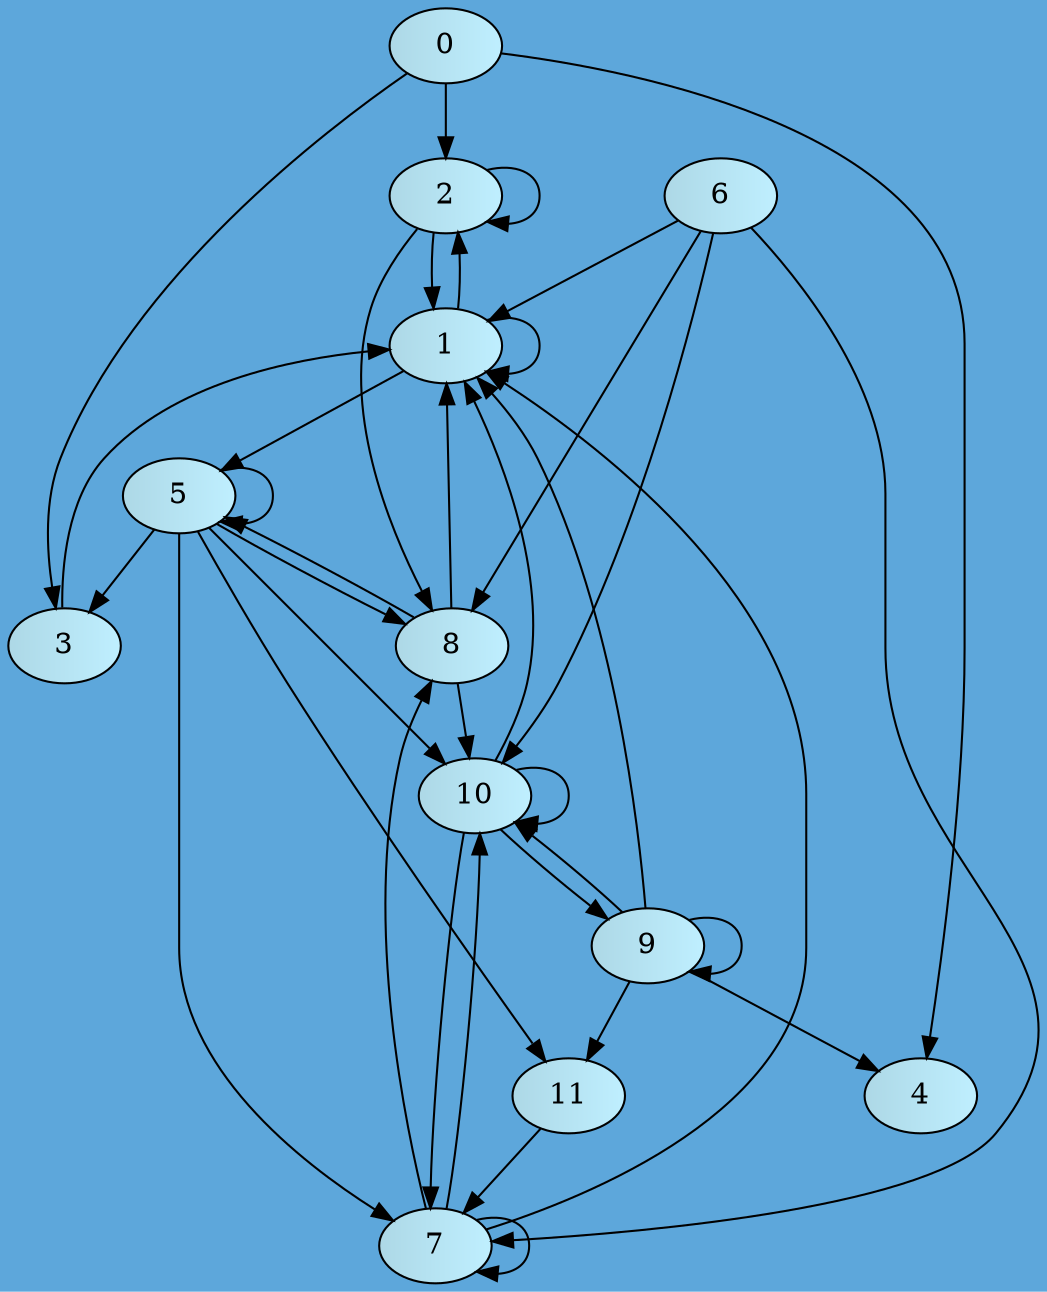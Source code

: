 digraph G {
bgcolor="#5DA7DB"
node [ style=filled,shape = oval, fillcolor="lightblue:lightblue1"]
0->2;
0->3;
0->4;
1->1;
1->2;
1->5;
2->1;
2->2;
2->8;
3->1;
5->3;
5->5;
5->7;
5->8;
5->10;
5->11;
6->1;
6->7;
6->8;
6->10;
7->1;
7->7;
7->8;
7->10;
8->1;
8->5;
8->10;
9->1;
9->4;
9->9;
9->10;
9->11;
10->1;
10->7;
10->9;
10->10;
11->7;
}